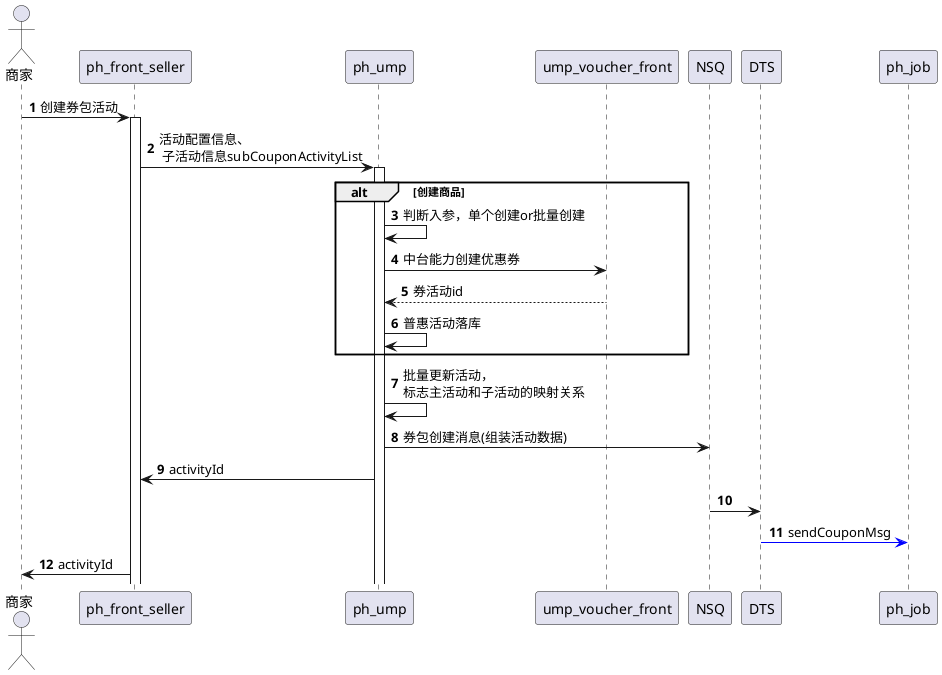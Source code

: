 @startuml
'https://plantuml.com/sequence-diagram

actor 商家 as admin
participant ph_front_seller as ph_front_seller
participant ph_ump as ph_ump
participant ump_voucher_front as ump_voucher_front
participant NSQ as NSQ
participant DTS as DTS
participant ph_job as ph_job

autonumber
admin -> ph_front_seller: 创建券包活动
activate ph_front_seller
ph_front_seller -> ph_ump: 活动配置信息、 \n 子活动信息subCouponActivityList
activate ph_ump
alt 创建商品
ph_ump -> ph_ump: 判断入参，单个创建or批量创建
ph_ump -> ump_voucher_front: 中台能力创建优惠券
ump_voucher_front --> ph_ump: 券活动id
ph_ump -> ph_ump: 普惠活动落库
end
ph_ump -> ph_ump: 批量更新活动，\n标志主活动和子活动的映射关系
ph_ump -> NSQ: 券包创建消息(组装活动数据)
ph_ump -> ph_front_seller: activityId
NSQ -> DTS:
DTS  [#blue]-> ph_job: sendCouponMsg
ph_front_seller -> admin: activityId
@enduml